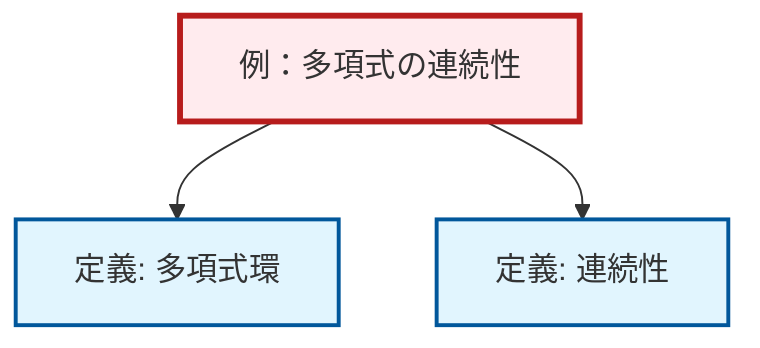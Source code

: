 graph TD
    classDef definition fill:#e1f5fe,stroke:#01579b,stroke-width:2px
    classDef theorem fill:#f3e5f5,stroke:#4a148c,stroke-width:2px
    classDef axiom fill:#fff3e0,stroke:#e65100,stroke-width:2px
    classDef example fill:#e8f5e9,stroke:#1b5e20,stroke-width:2px
    classDef current fill:#ffebee,stroke:#b71c1c,stroke-width:3px
    def-polynomial-ring["定義: 多項式環"]:::definition
    ex-polynomial-continuity["例：多項式の連続性"]:::example
    def-continuity["定義: 連続性"]:::definition
    ex-polynomial-continuity --> def-polynomial-ring
    ex-polynomial-continuity --> def-continuity
    class ex-polynomial-continuity current